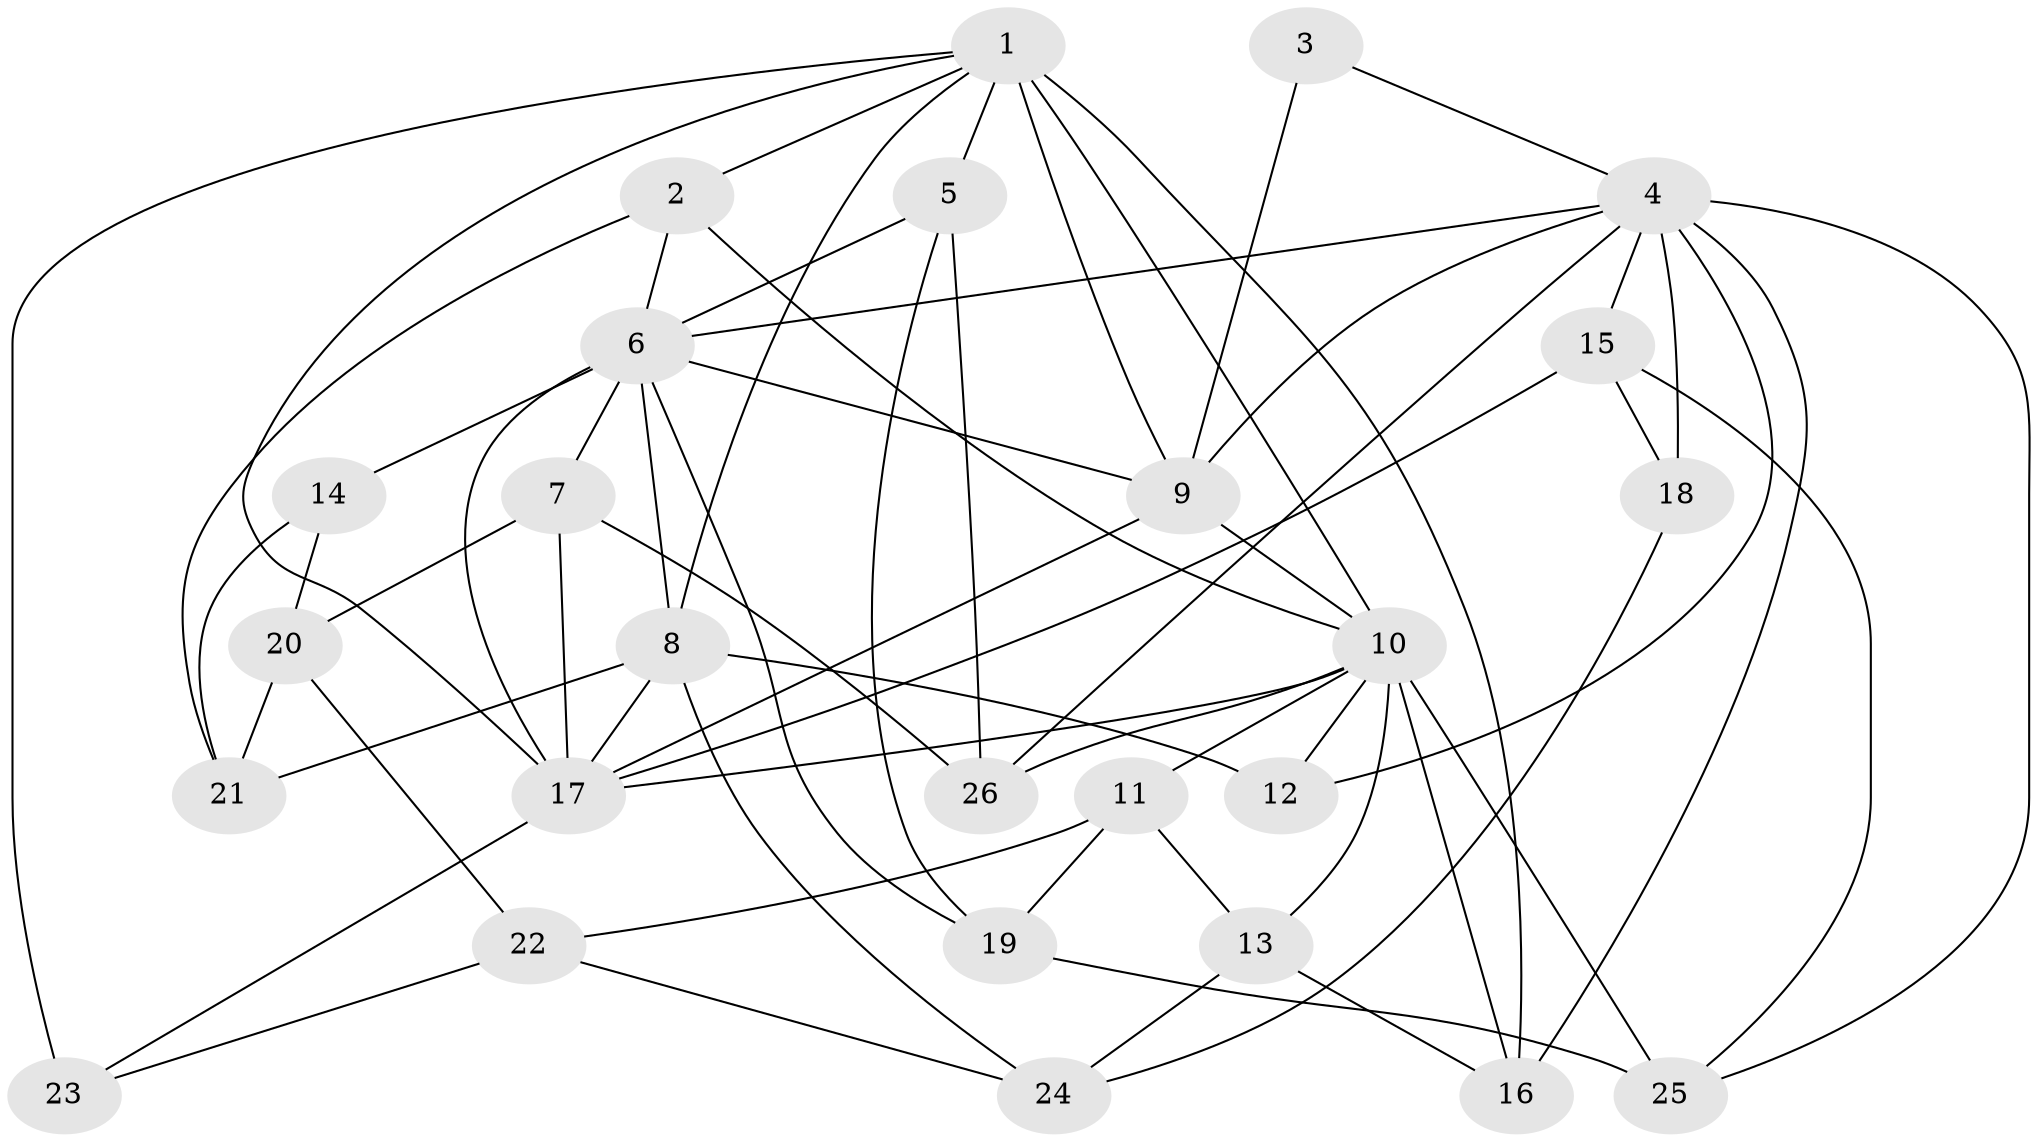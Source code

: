 // original degree distribution, {4: 1.0}
// Generated by graph-tools (version 1.1) at 2025/38/03/09/25 02:38:09]
// undirected, 26 vertices, 63 edges
graph export_dot {
graph [start="1"]
  node [color=gray90,style=filled];
  1;
  2;
  3;
  4;
  5;
  6;
  7;
  8;
  9;
  10;
  11;
  12;
  13;
  14;
  15;
  16;
  17;
  18;
  19;
  20;
  21;
  22;
  23;
  24;
  25;
  26;
  1 -- 2 [weight=1.0];
  1 -- 5 [weight=1.0];
  1 -- 8 [weight=1.0];
  1 -- 9 [weight=3.0];
  1 -- 10 [weight=2.0];
  1 -- 16 [weight=1.0];
  1 -- 17 [weight=1.0];
  1 -- 23 [weight=2.0];
  2 -- 6 [weight=1.0];
  2 -- 10 [weight=1.0];
  2 -- 21 [weight=1.0];
  3 -- 4 [weight=1.0];
  3 -- 9 [weight=3.0];
  4 -- 6 [weight=1.0];
  4 -- 9 [weight=1.0];
  4 -- 12 [weight=1.0];
  4 -- 15 [weight=1.0];
  4 -- 16 [weight=1.0];
  4 -- 18 [weight=2.0];
  4 -- 25 [weight=1.0];
  4 -- 26 [weight=1.0];
  5 -- 6 [weight=1.0];
  5 -- 19 [weight=1.0];
  5 -- 26 [weight=1.0];
  6 -- 7 [weight=1.0];
  6 -- 8 [weight=1.0];
  6 -- 9 [weight=1.0];
  6 -- 14 [weight=2.0];
  6 -- 17 [weight=1.0];
  6 -- 19 [weight=1.0];
  7 -- 17 [weight=1.0];
  7 -- 20 [weight=1.0];
  7 -- 26 [weight=1.0];
  8 -- 12 [weight=1.0];
  8 -- 17 [weight=1.0];
  8 -- 21 [weight=1.0];
  8 -- 24 [weight=1.0];
  9 -- 10 [weight=1.0];
  9 -- 17 [weight=1.0];
  10 -- 11 [weight=1.0];
  10 -- 12 [weight=2.0];
  10 -- 13 [weight=1.0];
  10 -- 16 [weight=1.0];
  10 -- 17 [weight=1.0];
  10 -- 25 [weight=1.0];
  10 -- 26 [weight=1.0];
  11 -- 13 [weight=1.0];
  11 -- 19 [weight=1.0];
  11 -- 22 [weight=1.0];
  13 -- 16 [weight=1.0];
  13 -- 24 [weight=1.0];
  14 -- 20 [weight=1.0];
  14 -- 21 [weight=1.0];
  15 -- 17 [weight=1.0];
  15 -- 18 [weight=1.0];
  15 -- 25 [weight=1.0];
  17 -- 23 [weight=1.0];
  18 -- 24 [weight=1.0];
  19 -- 25 [weight=1.0];
  20 -- 21 [weight=1.0];
  20 -- 22 [weight=1.0];
  22 -- 23 [weight=1.0];
  22 -- 24 [weight=1.0];
}
